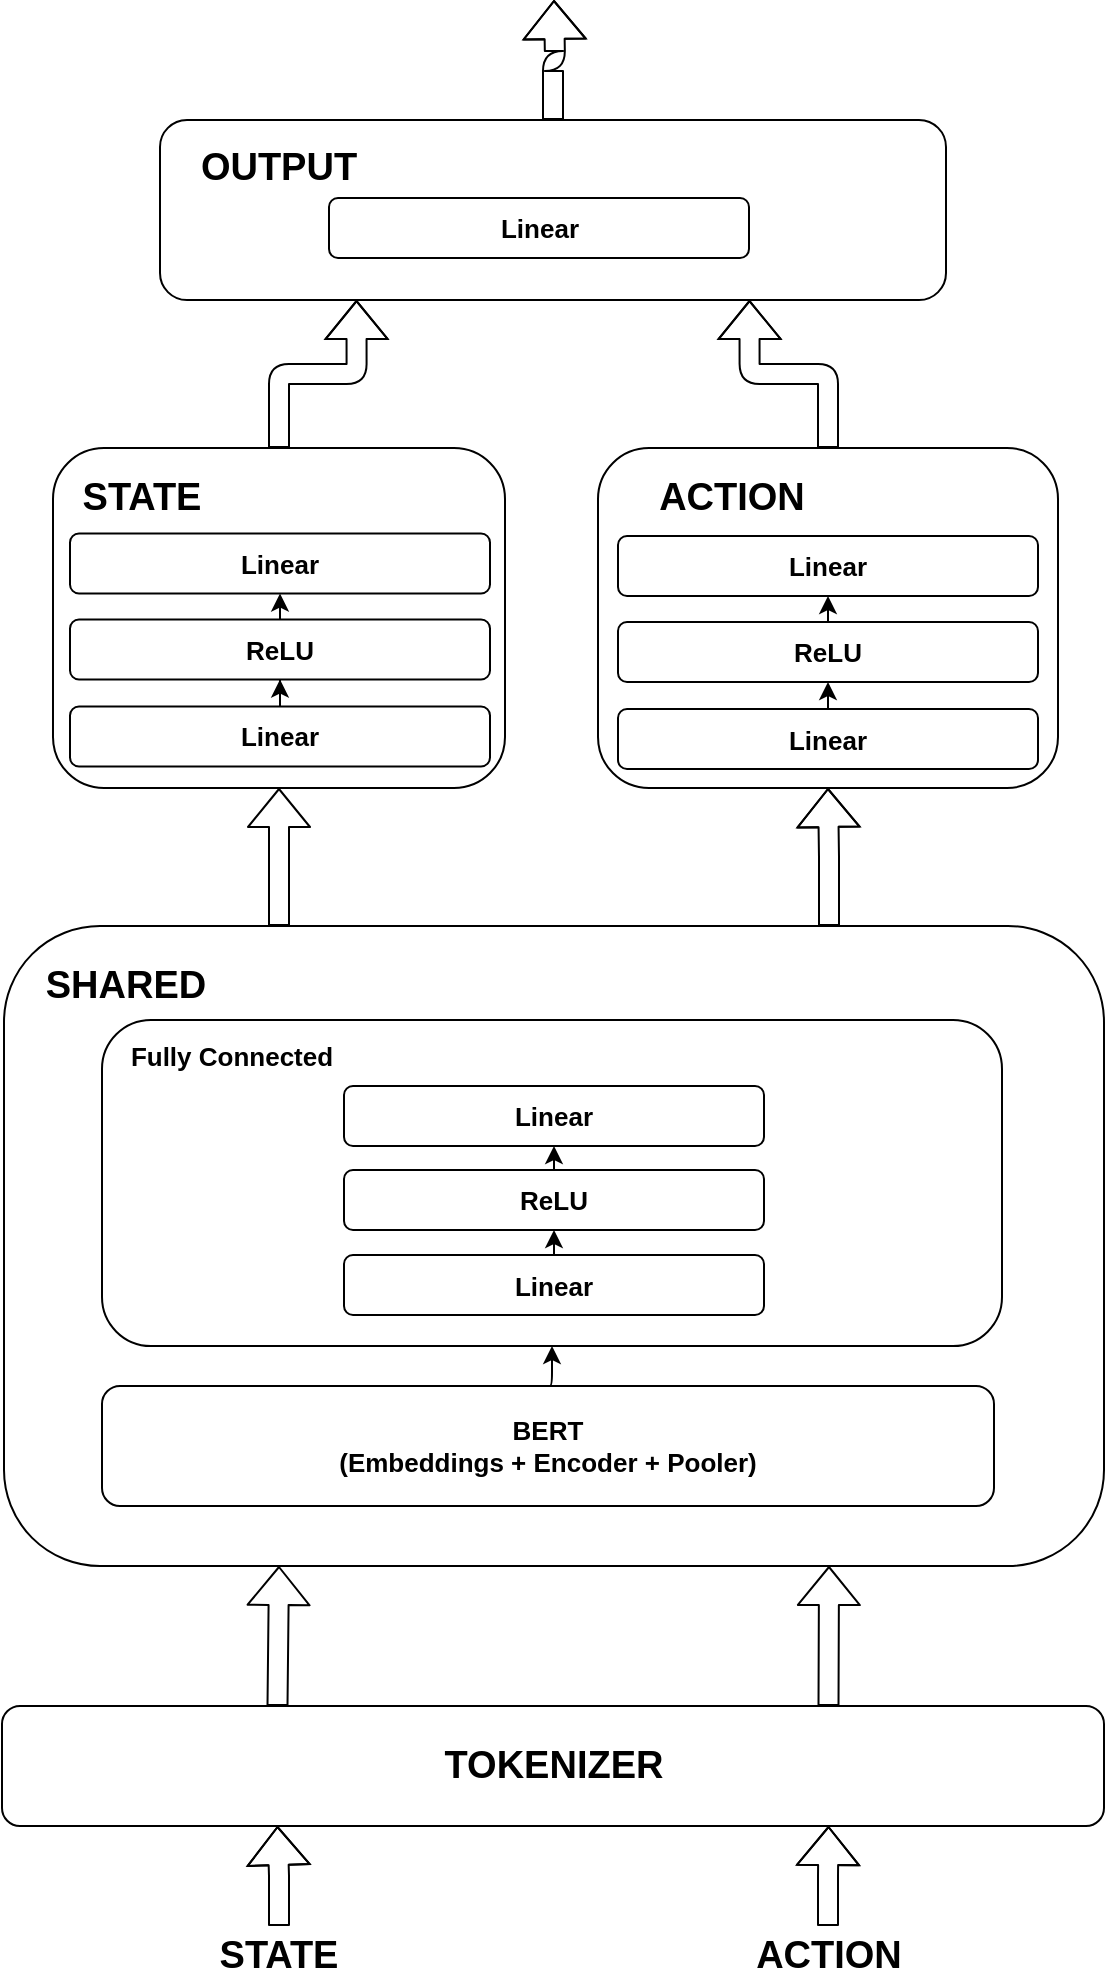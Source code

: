<mxfile>
    <diagram id="EV65yb_jjW9IthwbfgZv" name="Page-1">
        <mxGraphModel dx="1679" dy="1142" grid="1" gridSize="10" guides="1" tooltips="1" connect="1" arrows="1" fold="1" page="1" pageScale="1" pageWidth="827" pageHeight="1169" math="0" shadow="0">
            <root>
                <mxCell id="0"/>
                <mxCell id="1" parent="0"/>
                <mxCell id="HSNwQ3O_0nQfxcZKa0X5-3" style="edgeStyle=orthogonalEdgeStyle;rounded=1;orthogonalLoop=1;jettySize=auto;html=1;exitX=0.25;exitY=0;exitDx=0;exitDy=0;fontSize=13;shape=flexArrow;" parent="1" source="1uaCHu3Pwth4PD7MlHN_-7" target="B6evqfIJlXMsKJtfPlcZ-13" edge="1">
                    <mxGeometry relative="1" as="geometry"/>
                </mxCell>
                <mxCell id="HSNwQ3O_0nQfxcZKa0X5-4" style="edgeStyle=orthogonalEdgeStyle;rounded=1;orthogonalLoop=1;jettySize=auto;html=1;exitX=0.75;exitY=0;exitDx=0;exitDy=0;entryX=0.5;entryY=1;entryDx=0;entryDy=0;fontSize=13;shape=flexArrow;" parent="1" source="1uaCHu3Pwth4PD7MlHN_-7" target="HSNwQ3O_0nQfxcZKa0X5-1" edge="1">
                    <mxGeometry relative="1" as="geometry"/>
                </mxCell>
                <mxCell id="1uaCHu3Pwth4PD7MlHN_-7" value="" style="rounded=1;whiteSpace=wrap;html=1;" parent="1" vertex="1">
                    <mxGeometry x="121" y="553" width="550" height="320" as="geometry"/>
                </mxCell>
                <mxCell id="azg0pfPyC3QKJG3fZvSD-19" style="edgeStyle=orthogonalEdgeStyle;rounded=1;orthogonalLoop=1;jettySize=auto;html=1;exitX=0.5;exitY=0;exitDx=0;exitDy=0;entryX=0.5;entryY=1;entryDx=0;entryDy=0;" parent="1" source="1uaCHu3Pwth4PD7MlHN_-1" target="azg0pfPyC3QKJG3fZvSD-1" edge="1">
                    <mxGeometry relative="1" as="geometry"/>
                </mxCell>
                <mxCell id="1uaCHu3Pwth4PD7MlHN_-1" value="&lt;b&gt;&lt;font style=&quot;font-size: 13px&quot;&gt;BERT&lt;br&gt;(Embeddings + Encoder + Pooler)&lt;br&gt;&lt;/font&gt;&lt;/b&gt;" style="rounded=1;whiteSpace=wrap;html=1;" parent="1" vertex="1">
                    <mxGeometry x="170" y="783" width="446" height="60" as="geometry"/>
                </mxCell>
                <mxCell id="1uaCHu3Pwth4PD7MlHN_-12" value="&lt;b&gt;&lt;font style=&quot;font-size: 19px&quot;&gt;SHARED&lt;/font&gt;&lt;/b&gt;" style="text;html=1;strokeColor=none;fillColor=none;align=center;verticalAlign=middle;whiteSpace=wrap;rounded=1;" parent="1" vertex="1">
                    <mxGeometry x="132" y="563" width="100" height="40" as="geometry"/>
                </mxCell>
                <mxCell id="HSNwQ3O_0nQfxcZKa0X5-12" style="edgeStyle=orthogonalEdgeStyle;shape=flexArrow;rounded=1;orthogonalLoop=1;jettySize=auto;html=1;exitX=0.5;exitY=0;exitDx=0;exitDy=0;entryX=0.25;entryY=1;entryDx=0;entryDy=0;fontSize=19;" parent="1" source="1uaCHu3Pwth4PD7MlHN_-13" target="B6evqfIJlXMsKJtfPlcZ-8" edge="1">
                    <mxGeometry relative="1" as="geometry"/>
                </mxCell>
                <mxCell id="1uaCHu3Pwth4PD7MlHN_-13" value="&lt;b&gt;STATE&lt;/b&gt;" style="text;html=1;strokeColor=none;fillColor=none;align=center;verticalAlign=middle;whiteSpace=wrap;rounded=1;fontSize=19;" parent="1" vertex="1">
                    <mxGeometry x="222" y="1053" width="73" height="30" as="geometry"/>
                </mxCell>
                <mxCell id="HSNwQ3O_0nQfxcZKa0X5-13" style="edgeStyle=orthogonalEdgeStyle;shape=flexArrow;rounded=1;orthogonalLoop=1;jettySize=auto;html=1;exitX=0.5;exitY=0;exitDx=0;exitDy=0;entryX=0.75;entryY=1;entryDx=0;entryDy=0;fontSize=19;" parent="1" source="1uaCHu3Pwth4PD7MlHN_-14" target="B6evqfIJlXMsKJtfPlcZ-8" edge="1">
                    <mxGeometry relative="1" as="geometry"/>
                </mxCell>
                <mxCell id="1uaCHu3Pwth4PD7MlHN_-14" value="&lt;b&gt;ACTION&lt;/b&gt;" style="text;html=1;strokeColor=none;fillColor=none;align=center;verticalAlign=middle;whiteSpace=wrap;rounded=1;fontSize=19;" parent="1" vertex="1">
                    <mxGeometry x="493.5" y="1053" width="79" height="30" as="geometry"/>
                </mxCell>
                <mxCell id="B6evqfIJlXMsKJtfPlcZ-8" value="" style="rounded=1;whiteSpace=wrap;html=1;fontSize=13;" parent="1" vertex="1">
                    <mxGeometry x="120" y="943" width="551" height="60" as="geometry"/>
                </mxCell>
                <mxCell id="B6evqfIJlXMsKJtfPlcZ-10" value="" style="shape=flexArrow;endArrow=classic;html=1;rounded=1;fontSize=13;exitX=0.75;exitY=0;exitDx=0;exitDy=0;entryX=0.75;entryY=1;entryDx=0;entryDy=0;" parent="1" source="B6evqfIJlXMsKJtfPlcZ-8" target="1uaCHu3Pwth4PD7MlHN_-7" edge="1">
                    <mxGeometry width="50" height="50" relative="1" as="geometry">
                        <mxPoint x="372" y="923" as="sourcePoint"/>
                        <mxPoint x="422" y="873" as="targetPoint"/>
                    </mxGeometry>
                </mxCell>
                <mxCell id="B6evqfIJlXMsKJtfPlcZ-11" value="" style="shape=flexArrow;endArrow=classic;html=1;rounded=1;fontSize=13;exitX=0.25;exitY=0;exitDx=0;exitDy=0;entryX=0.25;entryY=1;entryDx=0;entryDy=0;" parent="1" source="B6evqfIJlXMsKJtfPlcZ-8" target="1uaCHu3Pwth4PD7MlHN_-7" edge="1">
                    <mxGeometry width="50" height="50" relative="1" as="geometry">
                        <mxPoint x="372" y="923" as="sourcePoint"/>
                        <mxPoint x="292" y="903" as="targetPoint"/>
                    </mxGeometry>
                </mxCell>
                <mxCell id="B6evqfIJlXMsKJtfPlcZ-12" value="&lt;b&gt;&lt;font style=&quot;font-size: 19px&quot;&gt;TOKENIZER&lt;/font&gt;&lt;/b&gt;" style="text;html=1;strokeColor=none;fillColor=none;align=center;verticalAlign=middle;whiteSpace=wrap;rounded=1;" parent="1" vertex="1">
                    <mxGeometry x="319" y="953" width="154" height="40" as="geometry"/>
                </mxCell>
                <mxCell id="HSNwQ3O_0nQfxcZKa0X5-7" style="edgeStyle=orthogonalEdgeStyle;shape=flexArrow;rounded=1;orthogonalLoop=1;jettySize=auto;html=1;exitX=0.5;exitY=0;exitDx=0;exitDy=0;entryX=0.25;entryY=1;entryDx=0;entryDy=0;fontSize=13;" parent="1" source="B6evqfIJlXMsKJtfPlcZ-13" target="B6evqfIJlXMsKJtfPlcZ-14" edge="1">
                    <mxGeometry relative="1" as="geometry"/>
                </mxCell>
                <mxCell id="B6evqfIJlXMsKJtfPlcZ-13" value="&lt;b&gt;&lt;br&gt;&lt;/b&gt;" style="rounded=1;whiteSpace=wrap;html=1;fontSize=13;" parent="1" vertex="1">
                    <mxGeometry x="145.5" y="314" width="226" height="170" as="geometry"/>
                </mxCell>
                <mxCell id="HSNwQ3O_0nQfxcZKa0X5-8" style="edgeStyle=orthogonalEdgeStyle;shape=flexArrow;rounded=1;orthogonalLoop=1;jettySize=auto;html=1;exitX=0.5;exitY=0;exitDx=0;exitDy=0;fontSize=13;" parent="1" source="B6evqfIJlXMsKJtfPlcZ-14" edge="1">
                    <mxGeometry relative="1" as="geometry">
                        <mxPoint x="396" y="90" as="targetPoint"/>
                    </mxGeometry>
                </mxCell>
                <mxCell id="B6evqfIJlXMsKJtfPlcZ-14" value="" style="rounded=1;whiteSpace=wrap;html=1;fontSize=13;" parent="1" vertex="1">
                    <mxGeometry x="199" y="150" width="393" height="90" as="geometry"/>
                </mxCell>
                <mxCell id="azg0pfPyC3QKJG3fZvSD-1" value="" style="rounded=1;whiteSpace=wrap;html=1;" parent="1" vertex="1">
                    <mxGeometry x="170" y="600" width="450" height="163" as="geometry"/>
                </mxCell>
                <mxCell id="HSNwQ3O_0nQfxcZKa0X5-6" style="edgeStyle=orthogonalEdgeStyle;shape=flexArrow;rounded=1;orthogonalLoop=1;jettySize=auto;html=1;exitX=0.5;exitY=0;exitDx=0;exitDy=0;entryX=0.75;entryY=1;entryDx=0;entryDy=0;fontSize=13;" parent="1" source="HSNwQ3O_0nQfxcZKa0X5-1" target="B6evqfIJlXMsKJtfPlcZ-14" edge="1">
                    <mxGeometry relative="1" as="geometry"/>
                </mxCell>
                <mxCell id="HSNwQ3O_0nQfxcZKa0X5-1" value="&lt;b&gt;&lt;br&gt;&lt;/b&gt;" style="rounded=1;whiteSpace=wrap;html=1;fontSize=13;" parent="1" vertex="1">
                    <mxGeometry x="418" y="314" width="230" height="170" as="geometry"/>
                </mxCell>
                <mxCell id="azg0pfPyC3QKJG3fZvSD-17" style="edgeStyle=orthogonalEdgeStyle;rounded=1;orthogonalLoop=1;jettySize=auto;html=1;exitX=0.5;exitY=0;exitDx=0;exitDy=0;entryX=0.5;entryY=1;entryDx=0;entryDy=0;" parent="1" source="B6evqfIJlXMsKJtfPlcZ-6" target="azg0pfPyC3QKJG3fZvSD-3" edge="1">
                    <mxGeometry relative="1" as="geometry"/>
                </mxCell>
                <mxCell id="B6evqfIJlXMsKJtfPlcZ-6" value="&lt;b&gt;&lt;font style=&quot;font-size: 13px&quot;&gt;Linear&lt;/font&gt;&lt;/b&gt;" style="rounded=1;whiteSpace=wrap;html=1;" parent="1" vertex="1">
                    <mxGeometry x="291" y="717.5" width="210" height="30" as="geometry"/>
                </mxCell>
                <mxCell id="azg0pfPyC3QKJG3fZvSD-18" style="edgeStyle=orthogonalEdgeStyle;rounded=1;orthogonalLoop=1;jettySize=auto;html=1;exitX=0.5;exitY=0;exitDx=0;exitDy=0;entryX=0.5;entryY=1;entryDx=0;entryDy=0;" parent="1" source="azg0pfPyC3QKJG3fZvSD-3" target="azg0pfPyC3QKJG3fZvSD-4" edge="1">
                    <mxGeometry relative="1" as="geometry"/>
                </mxCell>
                <mxCell id="azg0pfPyC3QKJG3fZvSD-3" value="&lt;b&gt;&lt;font style=&quot;font-size: 13px&quot;&gt;ReLU&lt;/font&gt;&lt;/b&gt;" style="rounded=1;whiteSpace=wrap;html=1;" parent="1" vertex="1">
                    <mxGeometry x="291" y="675" width="210" height="30" as="geometry"/>
                </mxCell>
                <mxCell id="azg0pfPyC3QKJG3fZvSD-4" value="&lt;b&gt;&lt;font style=&quot;font-size: 13px&quot;&gt;Linear&lt;/font&gt;&lt;/b&gt;" style="rounded=1;whiteSpace=wrap;html=1;" parent="1" vertex="1">
                    <mxGeometry x="291" y="633" width="210" height="30" as="geometry"/>
                </mxCell>
                <mxCell id="azg0pfPyC3QKJG3fZvSD-6" value="&lt;b style=&quot;font-size: 13px&quot;&gt;&lt;font style=&quot;font-size: 19px&quot;&gt;ACTION&lt;/font&gt;&lt;/b&gt;" style="text;html=1;strokeColor=none;fillColor=none;align=center;verticalAlign=middle;whiteSpace=wrap;rounded=1;" parent="1" vertex="1">
                    <mxGeometry x="410" y="324" width="150" height="30" as="geometry"/>
                </mxCell>
                <mxCell id="azg0pfPyC3QKJG3fZvSD-20" style="edgeStyle=orthogonalEdgeStyle;rounded=1;orthogonalLoop=1;jettySize=auto;html=1;exitX=0.5;exitY=0;exitDx=0;exitDy=0;entryX=0.5;entryY=1;entryDx=0;entryDy=0;" parent="1" source="azg0pfPyC3QKJG3fZvSD-7" target="azg0pfPyC3QKJG3fZvSD-8" edge="1">
                    <mxGeometry relative="1" as="geometry"/>
                </mxCell>
                <mxCell id="azg0pfPyC3QKJG3fZvSD-7" value="&lt;b&gt;&lt;font style=&quot;font-size: 13px&quot;&gt;Linear&lt;/font&gt;&lt;/b&gt;" style="rounded=1;whiteSpace=wrap;html=1;" parent="1" vertex="1">
                    <mxGeometry x="428" y="444.5" width="210" height="30" as="geometry"/>
                </mxCell>
                <mxCell id="azg0pfPyC3QKJG3fZvSD-21" style="edgeStyle=orthogonalEdgeStyle;rounded=1;orthogonalLoop=1;jettySize=auto;html=1;exitX=0.5;exitY=0;exitDx=0;exitDy=0;entryX=0.5;entryY=1;entryDx=0;entryDy=0;" parent="1" source="azg0pfPyC3QKJG3fZvSD-8" target="azg0pfPyC3QKJG3fZvSD-9" edge="1">
                    <mxGeometry relative="1" as="geometry"/>
                </mxCell>
                <mxCell id="azg0pfPyC3QKJG3fZvSD-8" value="&lt;b&gt;&lt;font style=&quot;font-size: 13px&quot;&gt;ReLU&lt;/font&gt;&lt;/b&gt;" style="rounded=1;whiteSpace=wrap;html=1;" parent="1" vertex="1">
                    <mxGeometry x="428" y="401" width="210" height="30" as="geometry"/>
                </mxCell>
                <mxCell id="azg0pfPyC3QKJG3fZvSD-9" value="&lt;b&gt;&lt;font style=&quot;font-size: 13px&quot;&gt;Linear&lt;/font&gt;&lt;/b&gt;" style="rounded=1;whiteSpace=wrap;html=1;" parent="1" vertex="1">
                    <mxGeometry x="428" y="358" width="210" height="30" as="geometry"/>
                </mxCell>
                <mxCell id="azg0pfPyC3QKJG3fZvSD-10" value="&lt;b style=&quot;font-size: 13px&quot;&gt;&lt;font style=&quot;font-size: 19px&quot;&gt;STATE&lt;/font&gt;&lt;/b&gt;" style="text;html=1;strokeColor=none;fillColor=none;align=center;verticalAlign=middle;whiteSpace=wrap;rounded=1;" parent="1" vertex="1">
                    <mxGeometry x="160" y="324" width="60" height="30" as="geometry"/>
                </mxCell>
                <mxCell id="azg0pfPyC3QKJG3fZvSD-23" style="edgeStyle=orthogonalEdgeStyle;rounded=1;orthogonalLoop=1;jettySize=auto;html=1;exitX=0.5;exitY=0;exitDx=0;exitDy=0;" parent="1" source="azg0pfPyC3QKJG3fZvSD-11" target="azg0pfPyC3QKJG3fZvSD-12" edge="1">
                    <mxGeometry relative="1" as="geometry"/>
                </mxCell>
                <mxCell id="azg0pfPyC3QKJG3fZvSD-11" value="&lt;b&gt;&lt;font style=&quot;font-size: 13px&quot;&gt;Linear&lt;/font&gt;&lt;/b&gt;" style="rounded=1;whiteSpace=wrap;html=1;" parent="1" vertex="1">
                    <mxGeometry x="154" y="443.25" width="210" height="30" as="geometry"/>
                </mxCell>
                <mxCell id="azg0pfPyC3QKJG3fZvSD-22" style="edgeStyle=orthogonalEdgeStyle;rounded=1;orthogonalLoop=1;jettySize=auto;html=1;exitX=0.5;exitY=0;exitDx=0;exitDy=0;entryX=0.5;entryY=1;entryDx=0;entryDy=0;" parent="1" source="azg0pfPyC3QKJG3fZvSD-12" target="azg0pfPyC3QKJG3fZvSD-13" edge="1">
                    <mxGeometry relative="1" as="geometry"/>
                </mxCell>
                <mxCell id="azg0pfPyC3QKJG3fZvSD-12" value="&lt;b&gt;&lt;font style=&quot;font-size: 13px&quot;&gt;ReLU&lt;/font&gt;&lt;/b&gt;" style="rounded=1;whiteSpace=wrap;html=1;" parent="1" vertex="1">
                    <mxGeometry x="154" y="399.75" width="210" height="30" as="geometry"/>
                </mxCell>
                <mxCell id="azg0pfPyC3QKJG3fZvSD-13" value="&lt;b&gt;&lt;font style=&quot;font-size: 13px&quot;&gt;Linear&lt;/font&gt;&lt;/b&gt;" style="rounded=1;whiteSpace=wrap;html=1;" parent="1" vertex="1">
                    <mxGeometry x="154" y="356.75" width="210" height="30" as="geometry"/>
                </mxCell>
                <mxCell id="azg0pfPyC3QKJG3fZvSD-14" value="&lt;b style=&quot;font-size: 13px&quot;&gt;&lt;font style=&quot;font-size: 19px&quot;&gt;OUTPUT&lt;/font&gt;&lt;br&gt;&lt;/b&gt;" style="text;html=1;strokeColor=none;fillColor=none;align=center;verticalAlign=middle;whiteSpace=wrap;rounded=1;" parent="1" vertex="1">
                    <mxGeometry x="196" y="159" width="125" height="30" as="geometry"/>
                </mxCell>
                <mxCell id="azg0pfPyC3QKJG3fZvSD-15" value="&lt;b&gt;&lt;font style=&quot;font-size: 13px&quot;&gt;Linear&lt;/font&gt;&lt;/b&gt;" style="rounded=1;whiteSpace=wrap;html=1;" parent="1" vertex="1">
                    <mxGeometry x="283.5" y="189" width="210" height="30" as="geometry"/>
                </mxCell>
                <mxCell id="azg0pfPyC3QKJG3fZvSD-16" value="&lt;b&gt;&lt;font style=&quot;font-size: 13px&quot;&gt;Fully Connected&lt;br&gt;&lt;/font&gt;&lt;/b&gt;" style="text;html=1;strokeColor=none;fillColor=none;align=center;verticalAlign=middle;whiteSpace=wrap;rounded=1;" parent="1" vertex="1">
                    <mxGeometry x="175" y="603" width="120" height="30" as="geometry"/>
                </mxCell>
            </root>
        </mxGraphModel>
    </diagram>
</mxfile>